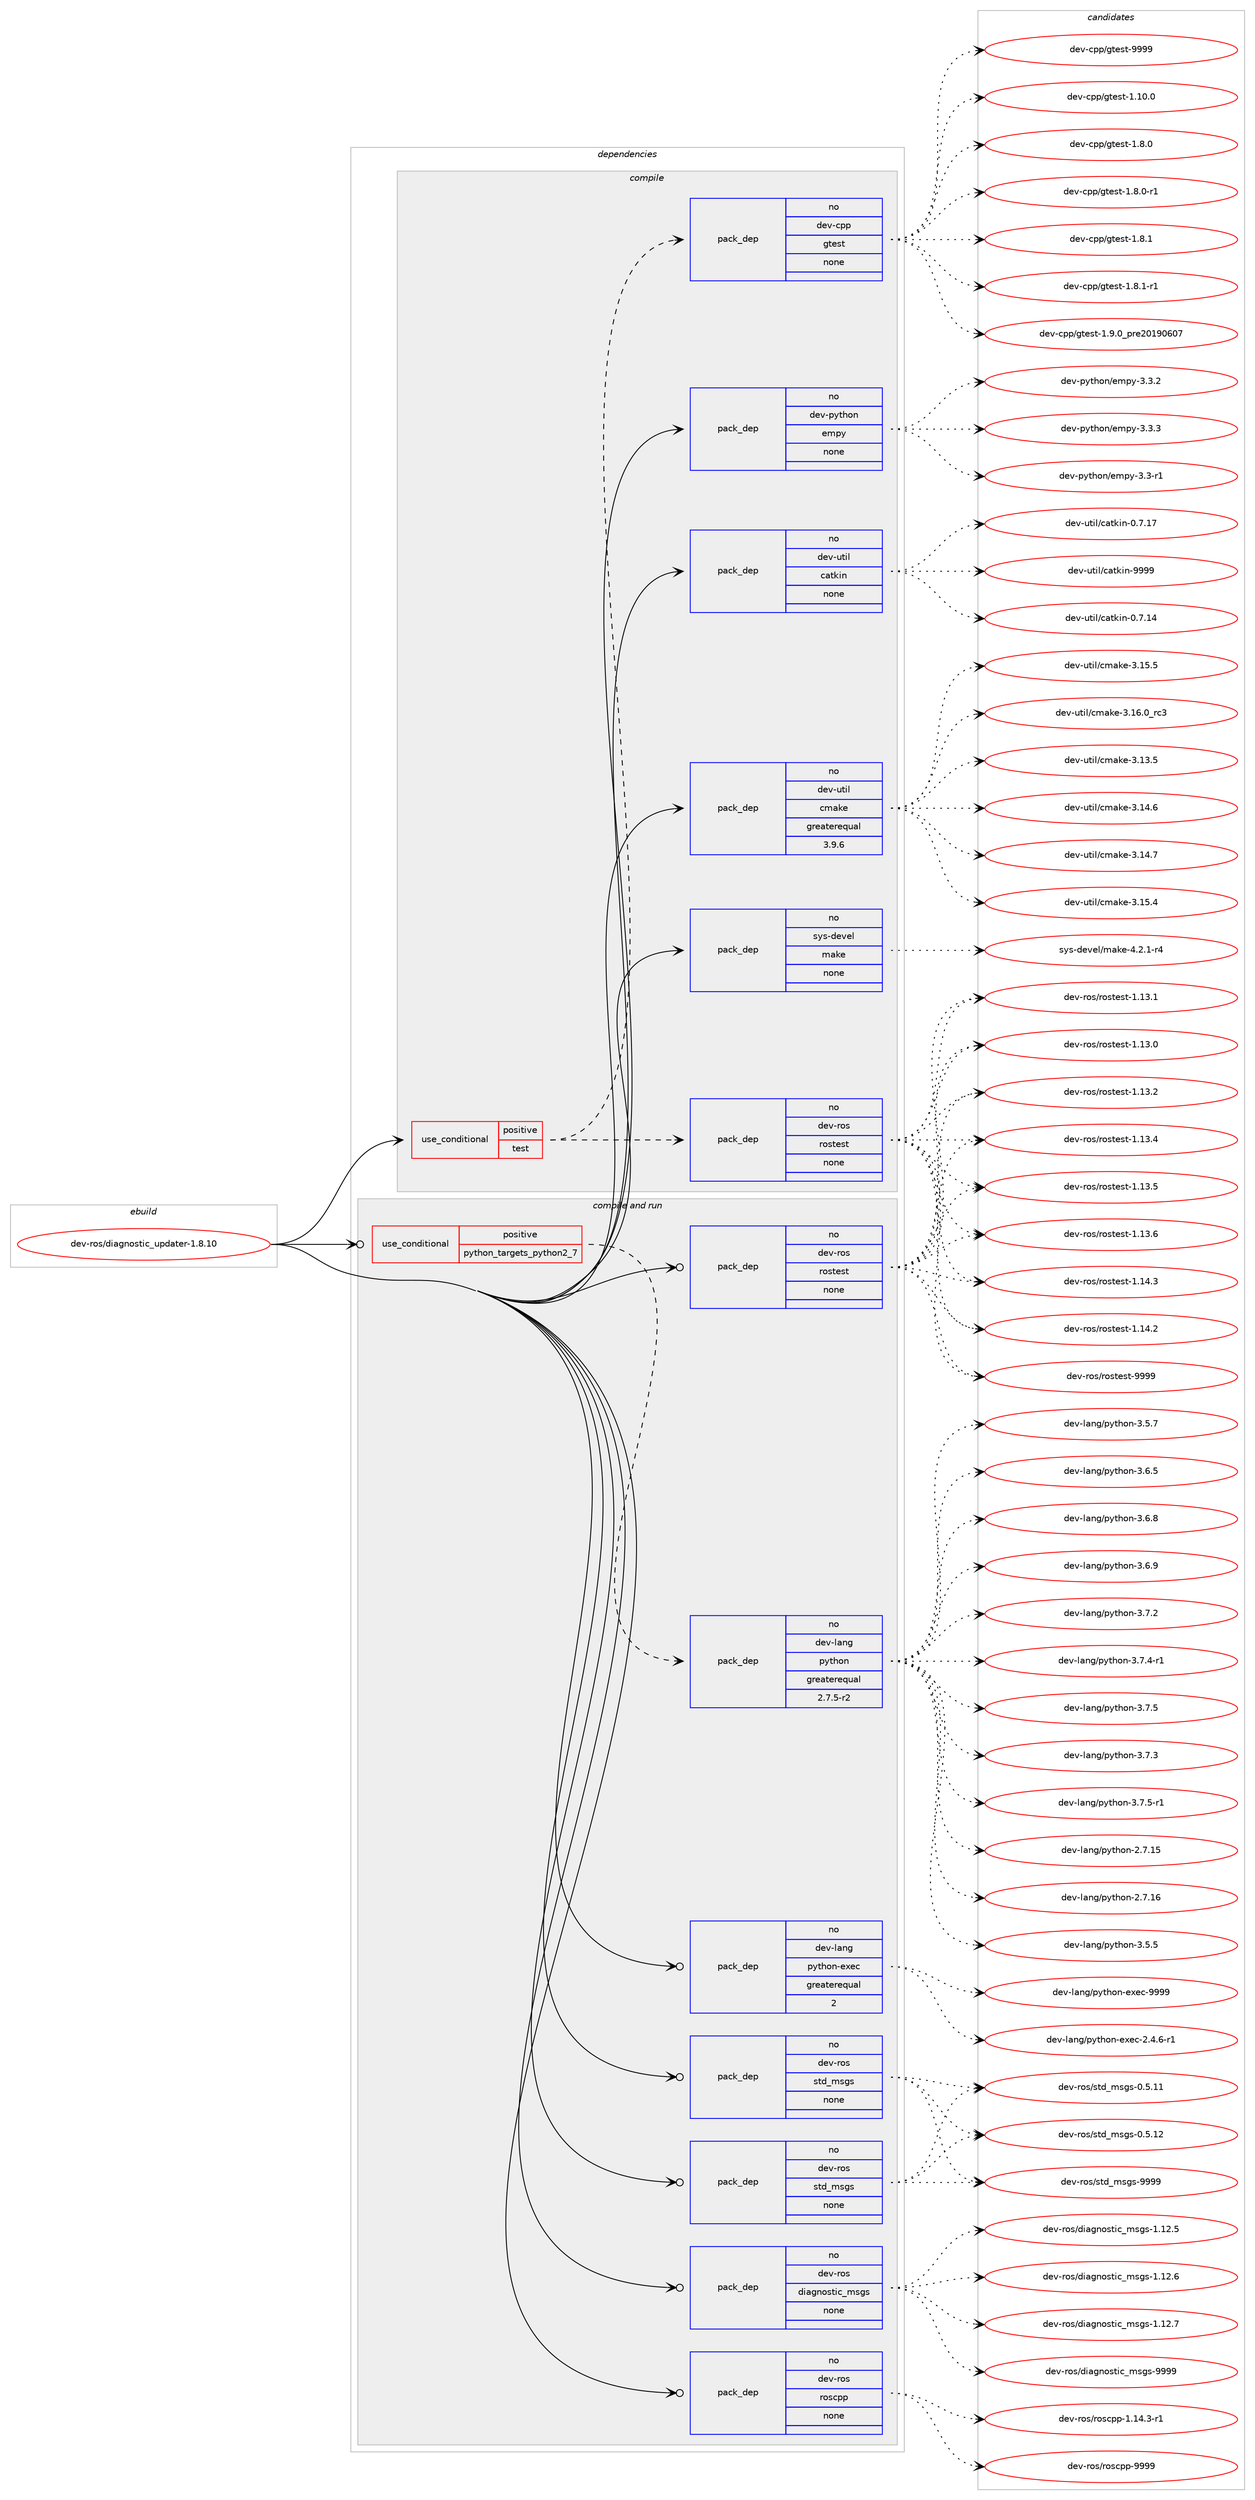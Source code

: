digraph prolog {

# *************
# Graph options
# *************

newrank=true;
concentrate=true;
compound=true;
graph [rankdir=LR,fontname=Helvetica,fontsize=10,ranksep=1.5];#, ranksep=2.5, nodesep=0.2];
edge  [arrowhead=vee];
node  [fontname=Helvetica,fontsize=10];

# **********
# The ebuild
# **********

subgraph cluster_leftcol {
color=gray;
rank=same;
label=<<i>ebuild</i>>;
id [label="dev-ros/diagnostic_updater-1.8.10", color=red, width=4, href="../dev-ros/diagnostic_updater-1.8.10.svg"];
}

# ****************
# The dependencies
# ****************

subgraph cluster_midcol {
color=gray;
label=<<i>dependencies</i>>;
subgraph cluster_compile {
fillcolor="#eeeeee";
style=filled;
label=<<i>compile</i>>;
subgraph cond153091 {
dependency651172 [label=<<TABLE BORDER="0" CELLBORDER="1" CELLSPACING="0" CELLPADDING="4"><TR><TD ROWSPAN="3" CELLPADDING="10">use_conditional</TD></TR><TR><TD>positive</TD></TR><TR><TD>test</TD></TR></TABLE>>, shape=none, color=red];
subgraph pack486175 {
dependency651173 [label=<<TABLE BORDER="0" CELLBORDER="1" CELLSPACING="0" CELLPADDING="4" WIDTH="220"><TR><TD ROWSPAN="6" CELLPADDING="30">pack_dep</TD></TR><TR><TD WIDTH="110">no</TD></TR><TR><TD>dev-cpp</TD></TR><TR><TD>gtest</TD></TR><TR><TD>none</TD></TR><TR><TD></TD></TR></TABLE>>, shape=none, color=blue];
}
dependency651172:e -> dependency651173:w [weight=20,style="dashed",arrowhead="vee"];
subgraph pack486176 {
dependency651174 [label=<<TABLE BORDER="0" CELLBORDER="1" CELLSPACING="0" CELLPADDING="4" WIDTH="220"><TR><TD ROWSPAN="6" CELLPADDING="30">pack_dep</TD></TR><TR><TD WIDTH="110">no</TD></TR><TR><TD>dev-ros</TD></TR><TR><TD>rostest</TD></TR><TR><TD>none</TD></TR><TR><TD></TD></TR></TABLE>>, shape=none, color=blue];
}
dependency651172:e -> dependency651174:w [weight=20,style="dashed",arrowhead="vee"];
}
id:e -> dependency651172:w [weight=20,style="solid",arrowhead="vee"];
subgraph pack486177 {
dependency651175 [label=<<TABLE BORDER="0" CELLBORDER="1" CELLSPACING="0" CELLPADDING="4" WIDTH="220"><TR><TD ROWSPAN="6" CELLPADDING="30">pack_dep</TD></TR><TR><TD WIDTH="110">no</TD></TR><TR><TD>dev-python</TD></TR><TR><TD>empy</TD></TR><TR><TD>none</TD></TR><TR><TD></TD></TR></TABLE>>, shape=none, color=blue];
}
id:e -> dependency651175:w [weight=20,style="solid",arrowhead="vee"];
subgraph pack486178 {
dependency651176 [label=<<TABLE BORDER="0" CELLBORDER="1" CELLSPACING="0" CELLPADDING="4" WIDTH="220"><TR><TD ROWSPAN="6" CELLPADDING="30">pack_dep</TD></TR><TR><TD WIDTH="110">no</TD></TR><TR><TD>dev-util</TD></TR><TR><TD>catkin</TD></TR><TR><TD>none</TD></TR><TR><TD></TD></TR></TABLE>>, shape=none, color=blue];
}
id:e -> dependency651176:w [weight=20,style="solid",arrowhead="vee"];
subgraph pack486179 {
dependency651177 [label=<<TABLE BORDER="0" CELLBORDER="1" CELLSPACING="0" CELLPADDING="4" WIDTH="220"><TR><TD ROWSPAN="6" CELLPADDING="30">pack_dep</TD></TR><TR><TD WIDTH="110">no</TD></TR><TR><TD>dev-util</TD></TR><TR><TD>cmake</TD></TR><TR><TD>greaterequal</TD></TR><TR><TD>3.9.6</TD></TR></TABLE>>, shape=none, color=blue];
}
id:e -> dependency651177:w [weight=20,style="solid",arrowhead="vee"];
subgraph pack486180 {
dependency651178 [label=<<TABLE BORDER="0" CELLBORDER="1" CELLSPACING="0" CELLPADDING="4" WIDTH="220"><TR><TD ROWSPAN="6" CELLPADDING="30">pack_dep</TD></TR><TR><TD WIDTH="110">no</TD></TR><TR><TD>sys-devel</TD></TR><TR><TD>make</TD></TR><TR><TD>none</TD></TR><TR><TD></TD></TR></TABLE>>, shape=none, color=blue];
}
id:e -> dependency651178:w [weight=20,style="solid",arrowhead="vee"];
}
subgraph cluster_compileandrun {
fillcolor="#eeeeee";
style=filled;
label=<<i>compile and run</i>>;
subgraph cond153092 {
dependency651179 [label=<<TABLE BORDER="0" CELLBORDER="1" CELLSPACING="0" CELLPADDING="4"><TR><TD ROWSPAN="3" CELLPADDING="10">use_conditional</TD></TR><TR><TD>positive</TD></TR><TR><TD>python_targets_python2_7</TD></TR></TABLE>>, shape=none, color=red];
subgraph pack486181 {
dependency651180 [label=<<TABLE BORDER="0" CELLBORDER="1" CELLSPACING="0" CELLPADDING="4" WIDTH="220"><TR><TD ROWSPAN="6" CELLPADDING="30">pack_dep</TD></TR><TR><TD WIDTH="110">no</TD></TR><TR><TD>dev-lang</TD></TR><TR><TD>python</TD></TR><TR><TD>greaterequal</TD></TR><TR><TD>2.7.5-r2</TD></TR></TABLE>>, shape=none, color=blue];
}
dependency651179:e -> dependency651180:w [weight=20,style="dashed",arrowhead="vee"];
}
id:e -> dependency651179:w [weight=20,style="solid",arrowhead="odotvee"];
subgraph pack486182 {
dependency651181 [label=<<TABLE BORDER="0" CELLBORDER="1" CELLSPACING="0" CELLPADDING="4" WIDTH="220"><TR><TD ROWSPAN="6" CELLPADDING="30">pack_dep</TD></TR><TR><TD WIDTH="110">no</TD></TR><TR><TD>dev-lang</TD></TR><TR><TD>python-exec</TD></TR><TR><TD>greaterequal</TD></TR><TR><TD>2</TD></TR></TABLE>>, shape=none, color=blue];
}
id:e -> dependency651181:w [weight=20,style="solid",arrowhead="odotvee"];
subgraph pack486183 {
dependency651182 [label=<<TABLE BORDER="0" CELLBORDER="1" CELLSPACING="0" CELLPADDING="4" WIDTH="220"><TR><TD ROWSPAN="6" CELLPADDING="30">pack_dep</TD></TR><TR><TD WIDTH="110">no</TD></TR><TR><TD>dev-ros</TD></TR><TR><TD>diagnostic_msgs</TD></TR><TR><TD>none</TD></TR><TR><TD></TD></TR></TABLE>>, shape=none, color=blue];
}
id:e -> dependency651182:w [weight=20,style="solid",arrowhead="odotvee"];
subgraph pack486184 {
dependency651183 [label=<<TABLE BORDER="0" CELLBORDER="1" CELLSPACING="0" CELLPADDING="4" WIDTH="220"><TR><TD ROWSPAN="6" CELLPADDING="30">pack_dep</TD></TR><TR><TD WIDTH="110">no</TD></TR><TR><TD>dev-ros</TD></TR><TR><TD>roscpp</TD></TR><TR><TD>none</TD></TR><TR><TD></TD></TR></TABLE>>, shape=none, color=blue];
}
id:e -> dependency651183:w [weight=20,style="solid",arrowhead="odotvee"];
subgraph pack486185 {
dependency651184 [label=<<TABLE BORDER="0" CELLBORDER="1" CELLSPACING="0" CELLPADDING="4" WIDTH="220"><TR><TD ROWSPAN="6" CELLPADDING="30">pack_dep</TD></TR><TR><TD WIDTH="110">no</TD></TR><TR><TD>dev-ros</TD></TR><TR><TD>rostest</TD></TR><TR><TD>none</TD></TR><TR><TD></TD></TR></TABLE>>, shape=none, color=blue];
}
id:e -> dependency651184:w [weight=20,style="solid",arrowhead="odotvee"];
subgraph pack486186 {
dependency651185 [label=<<TABLE BORDER="0" CELLBORDER="1" CELLSPACING="0" CELLPADDING="4" WIDTH="220"><TR><TD ROWSPAN="6" CELLPADDING="30">pack_dep</TD></TR><TR><TD WIDTH="110">no</TD></TR><TR><TD>dev-ros</TD></TR><TR><TD>std_msgs</TD></TR><TR><TD>none</TD></TR><TR><TD></TD></TR></TABLE>>, shape=none, color=blue];
}
id:e -> dependency651185:w [weight=20,style="solid",arrowhead="odotvee"];
subgraph pack486187 {
dependency651186 [label=<<TABLE BORDER="0" CELLBORDER="1" CELLSPACING="0" CELLPADDING="4" WIDTH="220"><TR><TD ROWSPAN="6" CELLPADDING="30">pack_dep</TD></TR><TR><TD WIDTH="110">no</TD></TR><TR><TD>dev-ros</TD></TR><TR><TD>std_msgs</TD></TR><TR><TD>none</TD></TR><TR><TD></TD></TR></TABLE>>, shape=none, color=blue];
}
id:e -> dependency651186:w [weight=20,style="solid",arrowhead="odotvee"];
}
subgraph cluster_run {
fillcolor="#eeeeee";
style=filled;
label=<<i>run</i>>;
}
}

# **************
# The candidates
# **************

subgraph cluster_choices {
rank=same;
color=gray;
label=<<i>candidates</i>>;

subgraph choice486175 {
color=black;
nodesep=1;
choice10010111845991121124710311610111511645494649484648 [label="dev-cpp/gtest-1.10.0", color=red, width=4,href="../dev-cpp/gtest-1.10.0.svg"];
choice100101118459911211247103116101115116454946564648 [label="dev-cpp/gtest-1.8.0", color=red, width=4,href="../dev-cpp/gtest-1.8.0.svg"];
choice1001011184599112112471031161011151164549465646484511449 [label="dev-cpp/gtest-1.8.0-r1", color=red, width=4,href="../dev-cpp/gtest-1.8.0-r1.svg"];
choice100101118459911211247103116101115116454946564649 [label="dev-cpp/gtest-1.8.1", color=red, width=4,href="../dev-cpp/gtest-1.8.1.svg"];
choice1001011184599112112471031161011151164549465646494511449 [label="dev-cpp/gtest-1.8.1-r1", color=red, width=4,href="../dev-cpp/gtest-1.8.1-r1.svg"];
choice100101118459911211247103116101115116454946574648951121141015048495748544855 [label="dev-cpp/gtest-1.9.0_pre20190607", color=red, width=4,href="../dev-cpp/gtest-1.9.0_pre20190607.svg"];
choice1001011184599112112471031161011151164557575757 [label="dev-cpp/gtest-9999", color=red, width=4,href="../dev-cpp/gtest-9999.svg"];
dependency651173:e -> choice10010111845991121124710311610111511645494649484648:w [style=dotted,weight="100"];
dependency651173:e -> choice100101118459911211247103116101115116454946564648:w [style=dotted,weight="100"];
dependency651173:e -> choice1001011184599112112471031161011151164549465646484511449:w [style=dotted,weight="100"];
dependency651173:e -> choice100101118459911211247103116101115116454946564649:w [style=dotted,weight="100"];
dependency651173:e -> choice1001011184599112112471031161011151164549465646494511449:w [style=dotted,weight="100"];
dependency651173:e -> choice100101118459911211247103116101115116454946574648951121141015048495748544855:w [style=dotted,weight="100"];
dependency651173:e -> choice1001011184599112112471031161011151164557575757:w [style=dotted,weight="100"];
}
subgraph choice486176 {
color=black;
nodesep=1;
choice100101118451141111154711411111511610111511645494649514648 [label="dev-ros/rostest-1.13.0", color=red, width=4,href="../dev-ros/rostest-1.13.0.svg"];
choice100101118451141111154711411111511610111511645494649514649 [label="dev-ros/rostest-1.13.1", color=red, width=4,href="../dev-ros/rostest-1.13.1.svg"];
choice100101118451141111154711411111511610111511645494649514650 [label="dev-ros/rostest-1.13.2", color=red, width=4,href="../dev-ros/rostest-1.13.2.svg"];
choice100101118451141111154711411111511610111511645494649514652 [label="dev-ros/rostest-1.13.4", color=red, width=4,href="../dev-ros/rostest-1.13.4.svg"];
choice100101118451141111154711411111511610111511645494649514653 [label="dev-ros/rostest-1.13.5", color=red, width=4,href="../dev-ros/rostest-1.13.5.svg"];
choice100101118451141111154711411111511610111511645494649514654 [label="dev-ros/rostest-1.13.6", color=red, width=4,href="../dev-ros/rostest-1.13.6.svg"];
choice100101118451141111154711411111511610111511645494649524650 [label="dev-ros/rostest-1.14.2", color=red, width=4,href="../dev-ros/rostest-1.14.2.svg"];
choice100101118451141111154711411111511610111511645494649524651 [label="dev-ros/rostest-1.14.3", color=red, width=4,href="../dev-ros/rostest-1.14.3.svg"];
choice10010111845114111115471141111151161011151164557575757 [label="dev-ros/rostest-9999", color=red, width=4,href="../dev-ros/rostest-9999.svg"];
dependency651174:e -> choice100101118451141111154711411111511610111511645494649514648:w [style=dotted,weight="100"];
dependency651174:e -> choice100101118451141111154711411111511610111511645494649514649:w [style=dotted,weight="100"];
dependency651174:e -> choice100101118451141111154711411111511610111511645494649514650:w [style=dotted,weight="100"];
dependency651174:e -> choice100101118451141111154711411111511610111511645494649514652:w [style=dotted,weight="100"];
dependency651174:e -> choice100101118451141111154711411111511610111511645494649514653:w [style=dotted,weight="100"];
dependency651174:e -> choice100101118451141111154711411111511610111511645494649514654:w [style=dotted,weight="100"];
dependency651174:e -> choice100101118451141111154711411111511610111511645494649524650:w [style=dotted,weight="100"];
dependency651174:e -> choice100101118451141111154711411111511610111511645494649524651:w [style=dotted,weight="100"];
dependency651174:e -> choice10010111845114111115471141111151161011151164557575757:w [style=dotted,weight="100"];
}
subgraph choice486177 {
color=black;
nodesep=1;
choice1001011184511212111610411111047101109112121455146514511449 [label="dev-python/empy-3.3-r1", color=red, width=4,href="../dev-python/empy-3.3-r1.svg"];
choice1001011184511212111610411111047101109112121455146514650 [label="dev-python/empy-3.3.2", color=red, width=4,href="../dev-python/empy-3.3.2.svg"];
choice1001011184511212111610411111047101109112121455146514651 [label="dev-python/empy-3.3.3", color=red, width=4,href="../dev-python/empy-3.3.3.svg"];
dependency651175:e -> choice1001011184511212111610411111047101109112121455146514511449:w [style=dotted,weight="100"];
dependency651175:e -> choice1001011184511212111610411111047101109112121455146514650:w [style=dotted,weight="100"];
dependency651175:e -> choice1001011184511212111610411111047101109112121455146514651:w [style=dotted,weight="100"];
}
subgraph choice486178 {
color=black;
nodesep=1;
choice1001011184511711610510847999711610710511045484655464952 [label="dev-util/catkin-0.7.14", color=red, width=4,href="../dev-util/catkin-0.7.14.svg"];
choice1001011184511711610510847999711610710511045484655464955 [label="dev-util/catkin-0.7.17", color=red, width=4,href="../dev-util/catkin-0.7.17.svg"];
choice100101118451171161051084799971161071051104557575757 [label="dev-util/catkin-9999", color=red, width=4,href="../dev-util/catkin-9999.svg"];
dependency651176:e -> choice1001011184511711610510847999711610710511045484655464952:w [style=dotted,weight="100"];
dependency651176:e -> choice1001011184511711610510847999711610710511045484655464955:w [style=dotted,weight="100"];
dependency651176:e -> choice100101118451171161051084799971161071051104557575757:w [style=dotted,weight="100"];
}
subgraph choice486179 {
color=black;
nodesep=1;
choice1001011184511711610510847991099710710145514649514653 [label="dev-util/cmake-3.13.5", color=red, width=4,href="../dev-util/cmake-3.13.5.svg"];
choice1001011184511711610510847991099710710145514649524654 [label="dev-util/cmake-3.14.6", color=red, width=4,href="../dev-util/cmake-3.14.6.svg"];
choice1001011184511711610510847991099710710145514649524655 [label="dev-util/cmake-3.14.7", color=red, width=4,href="../dev-util/cmake-3.14.7.svg"];
choice1001011184511711610510847991099710710145514649534652 [label="dev-util/cmake-3.15.4", color=red, width=4,href="../dev-util/cmake-3.15.4.svg"];
choice1001011184511711610510847991099710710145514649534653 [label="dev-util/cmake-3.15.5", color=red, width=4,href="../dev-util/cmake-3.15.5.svg"];
choice1001011184511711610510847991099710710145514649544648951149951 [label="dev-util/cmake-3.16.0_rc3", color=red, width=4,href="../dev-util/cmake-3.16.0_rc3.svg"];
dependency651177:e -> choice1001011184511711610510847991099710710145514649514653:w [style=dotted,weight="100"];
dependency651177:e -> choice1001011184511711610510847991099710710145514649524654:w [style=dotted,weight="100"];
dependency651177:e -> choice1001011184511711610510847991099710710145514649524655:w [style=dotted,weight="100"];
dependency651177:e -> choice1001011184511711610510847991099710710145514649534652:w [style=dotted,weight="100"];
dependency651177:e -> choice1001011184511711610510847991099710710145514649534653:w [style=dotted,weight="100"];
dependency651177:e -> choice1001011184511711610510847991099710710145514649544648951149951:w [style=dotted,weight="100"];
}
subgraph choice486180 {
color=black;
nodesep=1;
choice1151211154510010111810110847109971071014552465046494511452 [label="sys-devel/make-4.2.1-r4", color=red, width=4,href="../sys-devel/make-4.2.1-r4.svg"];
dependency651178:e -> choice1151211154510010111810110847109971071014552465046494511452:w [style=dotted,weight="100"];
}
subgraph choice486181 {
color=black;
nodesep=1;
choice10010111845108971101034711212111610411111045504655464953 [label="dev-lang/python-2.7.15", color=red, width=4,href="../dev-lang/python-2.7.15.svg"];
choice10010111845108971101034711212111610411111045504655464954 [label="dev-lang/python-2.7.16", color=red, width=4,href="../dev-lang/python-2.7.16.svg"];
choice100101118451089711010347112121116104111110455146534653 [label="dev-lang/python-3.5.5", color=red, width=4,href="../dev-lang/python-3.5.5.svg"];
choice100101118451089711010347112121116104111110455146534655 [label="dev-lang/python-3.5.7", color=red, width=4,href="../dev-lang/python-3.5.7.svg"];
choice100101118451089711010347112121116104111110455146544653 [label="dev-lang/python-3.6.5", color=red, width=4,href="../dev-lang/python-3.6.5.svg"];
choice100101118451089711010347112121116104111110455146544656 [label="dev-lang/python-3.6.8", color=red, width=4,href="../dev-lang/python-3.6.8.svg"];
choice100101118451089711010347112121116104111110455146544657 [label="dev-lang/python-3.6.9", color=red, width=4,href="../dev-lang/python-3.6.9.svg"];
choice100101118451089711010347112121116104111110455146554650 [label="dev-lang/python-3.7.2", color=red, width=4,href="../dev-lang/python-3.7.2.svg"];
choice100101118451089711010347112121116104111110455146554651 [label="dev-lang/python-3.7.3", color=red, width=4,href="../dev-lang/python-3.7.3.svg"];
choice1001011184510897110103471121211161041111104551465546524511449 [label="dev-lang/python-3.7.4-r1", color=red, width=4,href="../dev-lang/python-3.7.4-r1.svg"];
choice100101118451089711010347112121116104111110455146554653 [label="dev-lang/python-3.7.5", color=red, width=4,href="../dev-lang/python-3.7.5.svg"];
choice1001011184510897110103471121211161041111104551465546534511449 [label="dev-lang/python-3.7.5-r1", color=red, width=4,href="../dev-lang/python-3.7.5-r1.svg"];
dependency651180:e -> choice10010111845108971101034711212111610411111045504655464953:w [style=dotted,weight="100"];
dependency651180:e -> choice10010111845108971101034711212111610411111045504655464954:w [style=dotted,weight="100"];
dependency651180:e -> choice100101118451089711010347112121116104111110455146534653:w [style=dotted,weight="100"];
dependency651180:e -> choice100101118451089711010347112121116104111110455146534655:w [style=dotted,weight="100"];
dependency651180:e -> choice100101118451089711010347112121116104111110455146544653:w [style=dotted,weight="100"];
dependency651180:e -> choice100101118451089711010347112121116104111110455146544656:w [style=dotted,weight="100"];
dependency651180:e -> choice100101118451089711010347112121116104111110455146544657:w [style=dotted,weight="100"];
dependency651180:e -> choice100101118451089711010347112121116104111110455146554650:w [style=dotted,weight="100"];
dependency651180:e -> choice100101118451089711010347112121116104111110455146554651:w [style=dotted,weight="100"];
dependency651180:e -> choice1001011184510897110103471121211161041111104551465546524511449:w [style=dotted,weight="100"];
dependency651180:e -> choice100101118451089711010347112121116104111110455146554653:w [style=dotted,weight="100"];
dependency651180:e -> choice1001011184510897110103471121211161041111104551465546534511449:w [style=dotted,weight="100"];
}
subgraph choice486182 {
color=black;
nodesep=1;
choice10010111845108971101034711212111610411111045101120101994550465246544511449 [label="dev-lang/python-exec-2.4.6-r1", color=red, width=4,href="../dev-lang/python-exec-2.4.6-r1.svg"];
choice10010111845108971101034711212111610411111045101120101994557575757 [label="dev-lang/python-exec-9999", color=red, width=4,href="../dev-lang/python-exec-9999.svg"];
dependency651181:e -> choice10010111845108971101034711212111610411111045101120101994550465246544511449:w [style=dotted,weight="100"];
dependency651181:e -> choice10010111845108971101034711212111610411111045101120101994557575757:w [style=dotted,weight="100"];
}
subgraph choice486183 {
color=black;
nodesep=1;
choice100101118451141111154710010597103110111115116105999510911510311545494649504653 [label="dev-ros/diagnostic_msgs-1.12.5", color=red, width=4,href="../dev-ros/diagnostic_msgs-1.12.5.svg"];
choice100101118451141111154710010597103110111115116105999510911510311545494649504654 [label="dev-ros/diagnostic_msgs-1.12.6", color=red, width=4,href="../dev-ros/diagnostic_msgs-1.12.6.svg"];
choice100101118451141111154710010597103110111115116105999510911510311545494649504655 [label="dev-ros/diagnostic_msgs-1.12.7", color=red, width=4,href="../dev-ros/diagnostic_msgs-1.12.7.svg"];
choice10010111845114111115471001059710311011111511610599951091151031154557575757 [label="dev-ros/diagnostic_msgs-9999", color=red, width=4,href="../dev-ros/diagnostic_msgs-9999.svg"];
dependency651182:e -> choice100101118451141111154710010597103110111115116105999510911510311545494649504653:w [style=dotted,weight="100"];
dependency651182:e -> choice100101118451141111154710010597103110111115116105999510911510311545494649504654:w [style=dotted,weight="100"];
dependency651182:e -> choice100101118451141111154710010597103110111115116105999510911510311545494649504655:w [style=dotted,weight="100"];
dependency651182:e -> choice10010111845114111115471001059710311011111511610599951091151031154557575757:w [style=dotted,weight="100"];
}
subgraph choice486184 {
color=black;
nodesep=1;
choice100101118451141111154711411111599112112454946495246514511449 [label="dev-ros/roscpp-1.14.3-r1", color=red, width=4,href="../dev-ros/roscpp-1.14.3-r1.svg"];
choice1001011184511411111547114111115991121124557575757 [label="dev-ros/roscpp-9999", color=red, width=4,href="../dev-ros/roscpp-9999.svg"];
dependency651183:e -> choice100101118451141111154711411111599112112454946495246514511449:w [style=dotted,weight="100"];
dependency651183:e -> choice1001011184511411111547114111115991121124557575757:w [style=dotted,weight="100"];
}
subgraph choice486185 {
color=black;
nodesep=1;
choice100101118451141111154711411111511610111511645494649514648 [label="dev-ros/rostest-1.13.0", color=red, width=4,href="../dev-ros/rostest-1.13.0.svg"];
choice100101118451141111154711411111511610111511645494649514649 [label="dev-ros/rostest-1.13.1", color=red, width=4,href="../dev-ros/rostest-1.13.1.svg"];
choice100101118451141111154711411111511610111511645494649514650 [label="dev-ros/rostest-1.13.2", color=red, width=4,href="../dev-ros/rostest-1.13.2.svg"];
choice100101118451141111154711411111511610111511645494649514652 [label="dev-ros/rostest-1.13.4", color=red, width=4,href="../dev-ros/rostest-1.13.4.svg"];
choice100101118451141111154711411111511610111511645494649514653 [label="dev-ros/rostest-1.13.5", color=red, width=4,href="../dev-ros/rostest-1.13.5.svg"];
choice100101118451141111154711411111511610111511645494649514654 [label="dev-ros/rostest-1.13.6", color=red, width=4,href="../dev-ros/rostest-1.13.6.svg"];
choice100101118451141111154711411111511610111511645494649524650 [label="dev-ros/rostest-1.14.2", color=red, width=4,href="../dev-ros/rostest-1.14.2.svg"];
choice100101118451141111154711411111511610111511645494649524651 [label="dev-ros/rostest-1.14.3", color=red, width=4,href="../dev-ros/rostest-1.14.3.svg"];
choice10010111845114111115471141111151161011151164557575757 [label="dev-ros/rostest-9999", color=red, width=4,href="../dev-ros/rostest-9999.svg"];
dependency651184:e -> choice100101118451141111154711411111511610111511645494649514648:w [style=dotted,weight="100"];
dependency651184:e -> choice100101118451141111154711411111511610111511645494649514649:w [style=dotted,weight="100"];
dependency651184:e -> choice100101118451141111154711411111511610111511645494649514650:w [style=dotted,weight="100"];
dependency651184:e -> choice100101118451141111154711411111511610111511645494649514652:w [style=dotted,weight="100"];
dependency651184:e -> choice100101118451141111154711411111511610111511645494649514653:w [style=dotted,weight="100"];
dependency651184:e -> choice100101118451141111154711411111511610111511645494649514654:w [style=dotted,weight="100"];
dependency651184:e -> choice100101118451141111154711411111511610111511645494649524650:w [style=dotted,weight="100"];
dependency651184:e -> choice100101118451141111154711411111511610111511645494649524651:w [style=dotted,weight="100"];
dependency651184:e -> choice10010111845114111115471141111151161011151164557575757:w [style=dotted,weight="100"];
}
subgraph choice486186 {
color=black;
nodesep=1;
choice10010111845114111115471151161009510911510311545484653464949 [label="dev-ros/std_msgs-0.5.11", color=red, width=4,href="../dev-ros/std_msgs-0.5.11.svg"];
choice10010111845114111115471151161009510911510311545484653464950 [label="dev-ros/std_msgs-0.5.12", color=red, width=4,href="../dev-ros/std_msgs-0.5.12.svg"];
choice1001011184511411111547115116100951091151031154557575757 [label="dev-ros/std_msgs-9999", color=red, width=4,href="../dev-ros/std_msgs-9999.svg"];
dependency651185:e -> choice10010111845114111115471151161009510911510311545484653464949:w [style=dotted,weight="100"];
dependency651185:e -> choice10010111845114111115471151161009510911510311545484653464950:w [style=dotted,weight="100"];
dependency651185:e -> choice1001011184511411111547115116100951091151031154557575757:w [style=dotted,weight="100"];
}
subgraph choice486187 {
color=black;
nodesep=1;
choice10010111845114111115471151161009510911510311545484653464949 [label="dev-ros/std_msgs-0.5.11", color=red, width=4,href="../dev-ros/std_msgs-0.5.11.svg"];
choice10010111845114111115471151161009510911510311545484653464950 [label="dev-ros/std_msgs-0.5.12", color=red, width=4,href="../dev-ros/std_msgs-0.5.12.svg"];
choice1001011184511411111547115116100951091151031154557575757 [label="dev-ros/std_msgs-9999", color=red, width=4,href="../dev-ros/std_msgs-9999.svg"];
dependency651186:e -> choice10010111845114111115471151161009510911510311545484653464949:w [style=dotted,weight="100"];
dependency651186:e -> choice10010111845114111115471151161009510911510311545484653464950:w [style=dotted,weight="100"];
dependency651186:e -> choice1001011184511411111547115116100951091151031154557575757:w [style=dotted,weight="100"];
}
}

}

